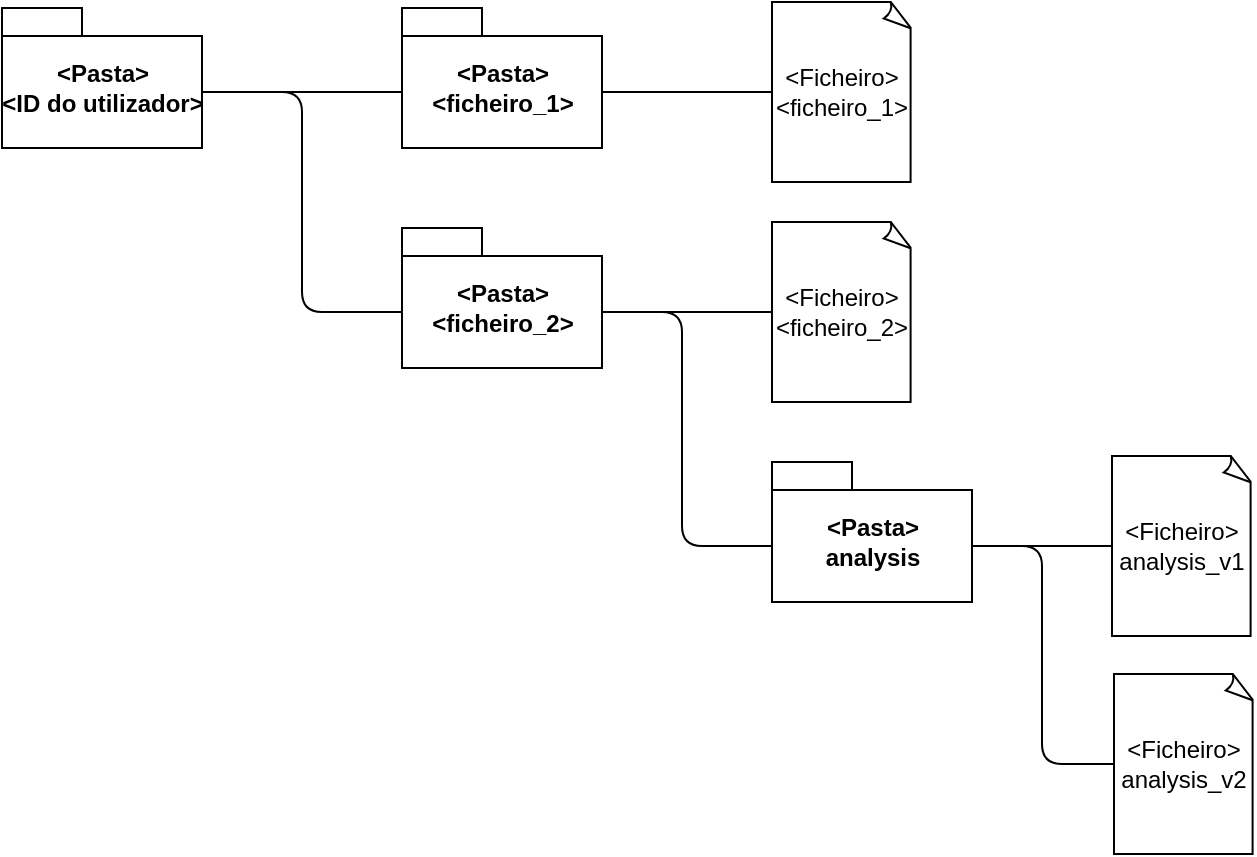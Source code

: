 <mxfile version="13.6.9" type="device"><diagram name="Page-1" id="b5b7bab2-c9e2-2cf4-8b2a-24fd1a2a6d21"><mxGraphModel dx="1422" dy="762" grid="1" gridSize="10" guides="1" tooltips="1" connect="1" arrows="1" fold="1" page="1" pageScale="1" pageWidth="827" pageHeight="1169" background="#ffffff" math="0" shadow="0"><root><mxCell id="0"/><mxCell id="1" parent="0"/><mxCell id="RQnEuZkYyEu2WhstmOQH-1" value="&amp;lt;Pasta&amp;gt;&lt;br&gt;&amp;lt;ID do utilizador&amp;gt;" style="shape=folder;fontStyle=1;spacingTop=10;tabWidth=40;tabHeight=14;tabPosition=left;html=1;" vertex="1" parent="1"><mxGeometry x="110" y="130" width="100" height="70" as="geometry"/></mxCell><mxCell id="RQnEuZkYyEu2WhstmOQH-3" value="&amp;lt;Pasta&amp;gt;&lt;br&gt;&amp;lt;ficheiro_1&amp;gt;" style="shape=folder;fontStyle=1;spacingTop=10;tabWidth=40;tabHeight=14;tabPosition=left;html=1;" vertex="1" parent="1"><mxGeometry x="310" y="130" width="100" height="70" as="geometry"/></mxCell><mxCell id="RQnEuZkYyEu2WhstmOQH-4" value="&amp;lt;Pasta&amp;gt;&lt;br&gt;&amp;lt;ficheiro_2&amp;gt;" style="shape=folder;fontStyle=1;spacingTop=10;tabWidth=40;tabHeight=14;tabPosition=left;html=1;" vertex="1" parent="1"><mxGeometry x="310" y="240" width="100" height="70" as="geometry"/></mxCell><mxCell id="RQnEuZkYyEu2WhstmOQH-6" value="" style="endArrow=none;html=1;entryX=0;entryY=0;entryDx=0;entryDy=42;entryPerimeter=0;exitX=0;exitY=0;exitDx=100;exitDy=42;exitPerimeter=0;edgeStyle=orthogonalEdgeStyle;" edge="1" parent="1" source="RQnEuZkYyEu2WhstmOQH-1" target="RQnEuZkYyEu2WhstmOQH-4"><mxGeometry width="50" height="50" relative="1" as="geometry"><mxPoint x="90" y="450" as="sourcePoint"/><mxPoint x="140" y="400" as="targetPoint"/></mxGeometry></mxCell><mxCell id="RQnEuZkYyEu2WhstmOQH-7" value="" style="endArrow=none;html=1;entryX=0;entryY=0;entryDx=0;entryDy=42;entryPerimeter=0;exitX=0;exitY=0;exitDx=100;exitDy=42;exitPerimeter=0;" edge="1" parent="1" source="RQnEuZkYyEu2WhstmOQH-1" target="RQnEuZkYyEu2WhstmOQH-3"><mxGeometry width="50" height="50" relative="1" as="geometry"><mxPoint x="80" y="390" as="sourcePoint"/><mxPoint x="130" y="340" as="targetPoint"/><Array as="points"><mxPoint x="260" y="172"/></Array></mxGeometry></mxCell><mxCell id="RQnEuZkYyEu2WhstmOQH-8" value="&amp;lt;Ficheiro&amp;gt;&lt;br&gt;&amp;lt;ficheiro_1&amp;gt;" style="whiteSpace=wrap;html=1;shape=mxgraph.basic.document" vertex="1" parent="1"><mxGeometry x="495" y="127" width="70" height="90" as="geometry"/></mxCell><mxCell id="RQnEuZkYyEu2WhstmOQH-9" value="" style="endArrow=none;html=1;exitX=0;exitY=0;exitDx=100;exitDy=42;exitPerimeter=0;entryX=0;entryY=0.5;entryDx=0;entryDy=0;entryPerimeter=0;" edge="1" parent="1" source="RQnEuZkYyEu2WhstmOQH-3" target="RQnEuZkYyEu2WhstmOQH-8"><mxGeometry width="50" height="50" relative="1" as="geometry"><mxPoint x="420" y="453" as="sourcePoint"/><mxPoint x="470" y="403" as="targetPoint"/></mxGeometry></mxCell><mxCell id="RQnEuZkYyEu2WhstmOQH-11" value="&amp;lt;Pasta&amp;gt;&lt;br&gt;analysis" style="shape=folder;fontStyle=1;spacingTop=10;tabWidth=40;tabHeight=14;tabPosition=left;html=1;" vertex="1" parent="1"><mxGeometry x="495" y="357" width="100" height="70" as="geometry"/></mxCell><mxCell id="RQnEuZkYyEu2WhstmOQH-13" value="&amp;lt;Ficheiro&amp;gt;&lt;br&gt;&amp;lt;ficheiro_2&amp;gt;" style="whiteSpace=wrap;html=1;shape=mxgraph.basic.document" vertex="1" parent="1"><mxGeometry x="495" y="237" width="70" height="90" as="geometry"/></mxCell><mxCell id="RQnEuZkYyEu2WhstmOQH-14" value="" style="endArrow=none;html=1;exitX=0;exitY=0;exitDx=100;exitDy=42;exitPerimeter=0;entryX=0;entryY=0.5;entryDx=0;entryDy=0;entryPerimeter=0;" edge="1" parent="1" source="RQnEuZkYyEu2WhstmOQH-4" target="RQnEuZkYyEu2WhstmOQH-13"><mxGeometry width="50" height="50" relative="1" as="geometry"><mxPoint x="326" y="273" as="sourcePoint"/><mxPoint x="376" y="223" as="targetPoint"/></mxGeometry></mxCell><mxCell id="RQnEuZkYyEu2WhstmOQH-15" value="&amp;lt;Ficheiro&amp;gt;&lt;br&gt;analysis_v2" style="whiteSpace=wrap;html=1;shape=mxgraph.basic.document" vertex="1" parent="1"><mxGeometry x="666" y="463" width="70" height="90" as="geometry"/></mxCell><mxCell id="RQnEuZkYyEu2WhstmOQH-16" value="&amp;lt;Ficheiro&amp;gt;&lt;br&gt;analysis_v1" style="whiteSpace=wrap;html=1;shape=mxgraph.basic.document" vertex="1" parent="1"><mxGeometry x="665" y="354" width="70" height="90" as="geometry"/></mxCell><mxCell id="RQnEuZkYyEu2WhstmOQH-17" value="" style="endArrow=none;html=1;exitX=0;exitY=0;exitDx=100;exitDy=42;exitPerimeter=0;entryX=0;entryY=0.5;entryDx=0;entryDy=0;entryPerimeter=0;" edge="1" parent="1" source="RQnEuZkYyEu2WhstmOQH-11" target="RQnEuZkYyEu2WhstmOQH-16"><mxGeometry width="50" height="50" relative="1" as="geometry"><mxPoint x="326" y="273" as="sourcePoint"/><mxPoint x="376" y="223" as="targetPoint"/></mxGeometry></mxCell><mxCell id="RQnEuZkYyEu2WhstmOQH-19" value="" style="endArrow=none;html=1;entryX=0;entryY=0;entryDx=100;entryDy=42;entryPerimeter=0;exitX=0;exitY=0.5;exitDx=0;exitDy=0;exitPerimeter=0;" edge="1" parent="1" source="RQnEuZkYyEu2WhstmOQH-15" target="RQnEuZkYyEu2WhstmOQH-11"><mxGeometry width="50" height="50" relative="1" as="geometry"><mxPoint x="230" y="480" as="sourcePoint"/><mxPoint x="280" y="430" as="targetPoint"/><Array as="points"><mxPoint x="630" y="508"/><mxPoint x="630" y="399"/></Array></mxGeometry></mxCell><mxCell id="RQnEuZkYyEu2WhstmOQH-20" value="" style="endArrow=none;html=1;entryX=0;entryY=0;entryDx=100;entryDy=42;entryPerimeter=0;exitX=0;exitY=0;exitDx=0;exitDy=42;exitPerimeter=0;" edge="1" parent="1" source="RQnEuZkYyEu2WhstmOQH-11" target="RQnEuZkYyEu2WhstmOQH-4"><mxGeometry width="50" height="50" relative="1" as="geometry"><mxPoint x="449" y="469" as="sourcePoint"/><mxPoint x="378" y="360" as="targetPoint"/><Array as="points"><mxPoint x="450" y="399"/><mxPoint x="450" y="282"/></Array></mxGeometry></mxCell></root></mxGraphModel></diagram></mxfile>